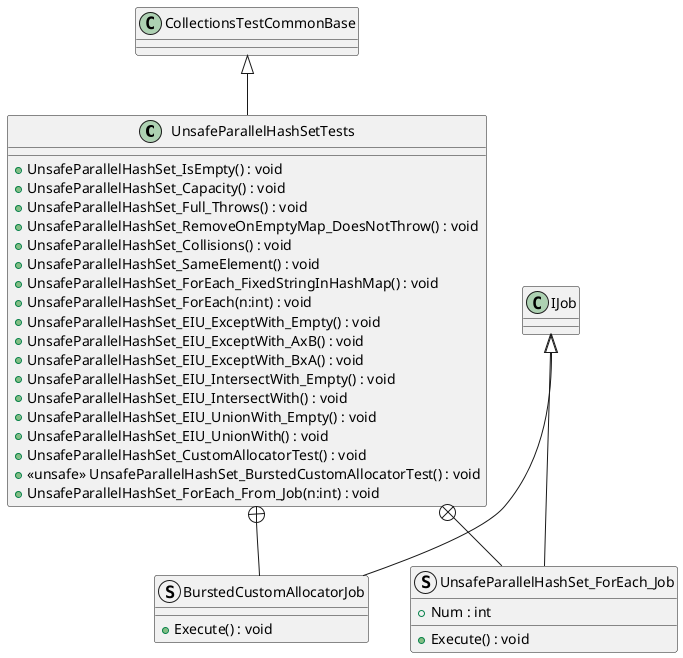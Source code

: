 @startuml
class UnsafeParallelHashSetTests {
    + UnsafeParallelHashSet_IsEmpty() : void
    + UnsafeParallelHashSet_Capacity() : void
    + UnsafeParallelHashSet_Full_Throws() : void
    + UnsafeParallelHashSet_RemoveOnEmptyMap_DoesNotThrow() : void
    + UnsafeParallelHashSet_Collisions() : void
    + UnsafeParallelHashSet_SameElement() : void
    + UnsafeParallelHashSet_ForEach_FixedStringInHashMap() : void
    + UnsafeParallelHashSet_ForEach(n:int) : void
    + UnsafeParallelHashSet_EIU_ExceptWith_Empty() : void
    + UnsafeParallelHashSet_EIU_ExceptWith_AxB() : void
    + UnsafeParallelHashSet_EIU_ExceptWith_BxA() : void
    + UnsafeParallelHashSet_EIU_IntersectWith_Empty() : void
    + UnsafeParallelHashSet_EIU_IntersectWith() : void
    + UnsafeParallelHashSet_EIU_UnionWith_Empty() : void
    + UnsafeParallelHashSet_EIU_UnionWith() : void
    + UnsafeParallelHashSet_CustomAllocatorTest() : void
    + <<unsafe>> UnsafeParallelHashSet_BurstedCustomAllocatorTest() : void
    + UnsafeParallelHashSet_ForEach_From_Job(n:int) : void
}
struct BurstedCustomAllocatorJob {
    + Execute() : void
}
struct UnsafeParallelHashSet_ForEach_Job {
    + Num : int
    + Execute() : void
}
CollectionsTestCommonBase <|-- UnsafeParallelHashSetTests
UnsafeParallelHashSetTests +-- BurstedCustomAllocatorJob
IJob <|-- BurstedCustomAllocatorJob
UnsafeParallelHashSetTests +-- UnsafeParallelHashSet_ForEach_Job
IJob <|-- UnsafeParallelHashSet_ForEach_Job
@enduml
